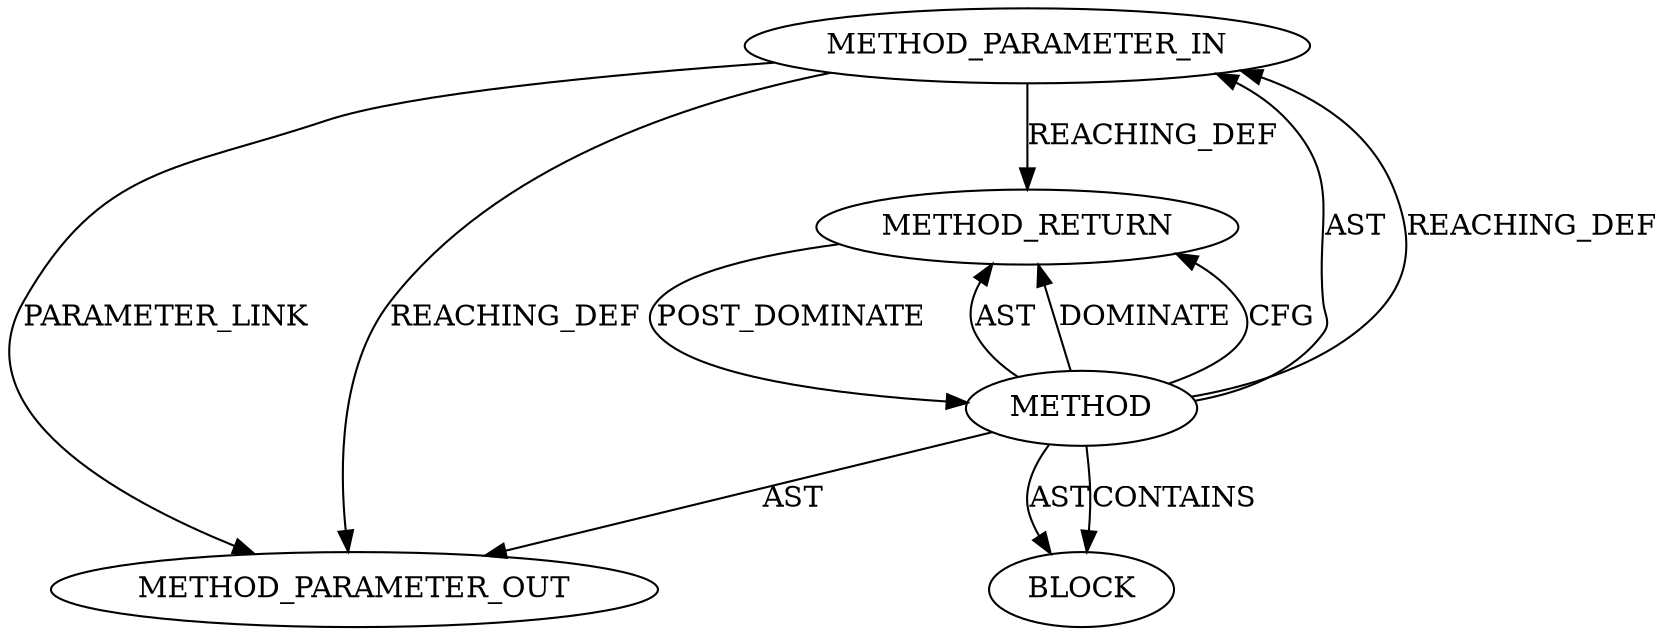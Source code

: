 digraph {
  21223 [label=METHOD_PARAMETER_OUT ORDER=1 CODE="struct tls_strparser *strp" IS_VARIADIC=false COLUMN_NUMBER=24 LINE_NUMBER=193 TYPE_FULL_NAME="tls_strparser*" EVALUATION_STRATEGY="BY_VALUE" INDEX=1 NAME="strp"]
  383 [label=METHOD_RETURN ORDER=3 CODE="RET" COLUMN_NUMBER=6 LINE_NUMBER=193 TYPE_FULL_NAME="void" EVALUATION_STRATEGY="BY_VALUE"]
  381 [label=METHOD_PARAMETER_IN ORDER=1 CODE="struct tls_strparser *strp" IS_VARIADIC=false COLUMN_NUMBER=24 LINE_NUMBER=193 TYPE_FULL_NAME="tls_strparser*" EVALUATION_STRATEGY="BY_VALUE" INDEX=1 NAME="strp"]
  382 [label=BLOCK ORDER=2 ARGUMENT_INDEX=-1 CODE="<empty>" TYPE_FULL_NAME="<empty>"]
  380 [label=METHOD COLUMN_NUMBER=6 LINE_NUMBER=193 COLUMN_NUMBER_END=50 IS_EXTERNAL=false SIGNATURE="void tls_strp_msg_done (tls_strparser*)" NAME="tls_strp_msg_done" AST_PARENT_TYPE="TYPE_DECL" AST_PARENT_FULL_NAME="tls.h:<global>" ORDER=51 CODE="void tls_strp_msg_done(struct tls_strparser *strp);" FULL_NAME="tls_strp_msg_done" LINE_NUMBER_END=193 FILENAME="tls.h"]
  380 -> 382 [label=AST ]
  383 -> 380 [label=POST_DOMINATE ]
  380 -> 383 [label=AST ]
  381 -> 383 [label=REACHING_DEF VARIABLE="strp"]
  380 -> 383 [label=DOMINATE ]
  381 -> 21223 [label=PARAMETER_LINK ]
  381 -> 21223 [label=REACHING_DEF VARIABLE="strp"]
  380 -> 21223 [label=AST ]
  380 -> 383 [label=CFG ]
  380 -> 382 [label=CONTAINS ]
  380 -> 381 [label=AST ]
  380 -> 381 [label=REACHING_DEF VARIABLE=""]
}
